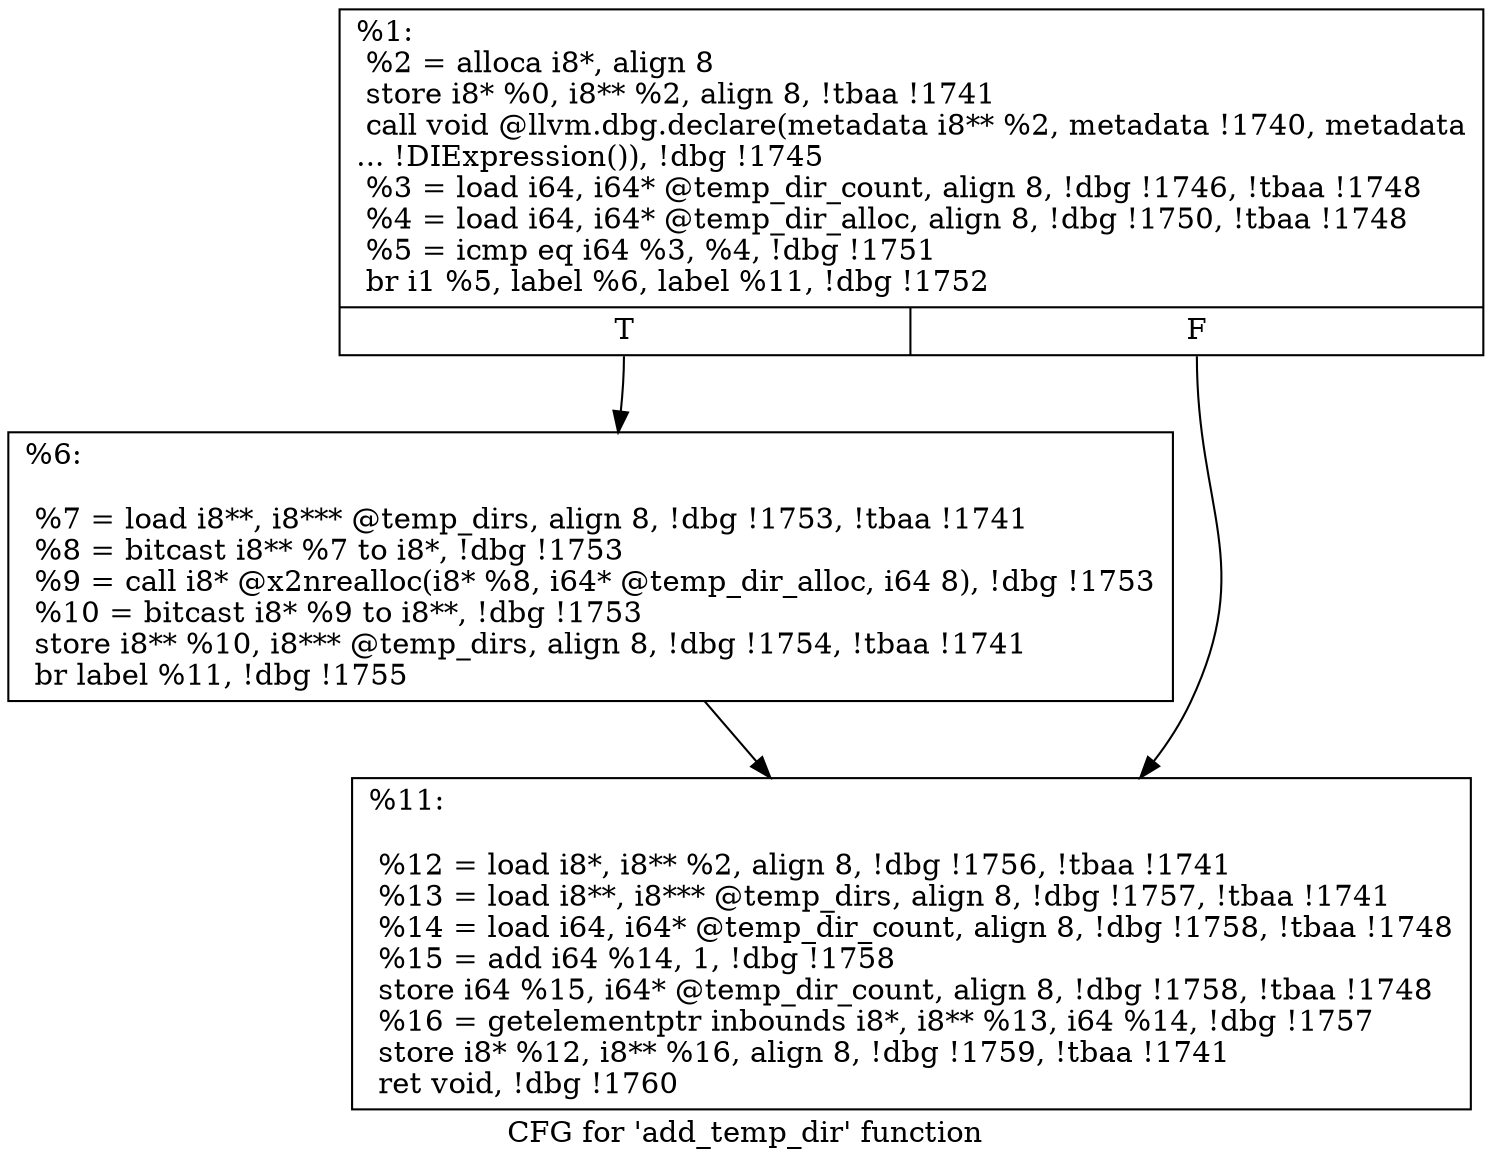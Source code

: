 digraph "CFG for 'add_temp_dir' function" {
	label="CFG for 'add_temp_dir' function";

	Node0x1e7d8d0 [shape=record,label="{%1:\l  %2 = alloca i8*, align 8\l  store i8* %0, i8** %2, align 8, !tbaa !1741\l  call void @llvm.dbg.declare(metadata i8** %2, metadata !1740, metadata\l... !DIExpression()), !dbg !1745\l  %3 = load i64, i64* @temp_dir_count, align 8, !dbg !1746, !tbaa !1748\l  %4 = load i64, i64* @temp_dir_alloc, align 8, !dbg !1750, !tbaa !1748\l  %5 = icmp eq i64 %3, %4, !dbg !1751\l  br i1 %5, label %6, label %11, !dbg !1752\l|{<s0>T|<s1>F}}"];
	Node0x1e7d8d0:s0 -> Node0x1e7d950;
	Node0x1e7d8d0:s1 -> Node0x1e7d9a0;
	Node0x1e7d950 [shape=record,label="{%6:\l\l  %7 = load i8**, i8*** @temp_dirs, align 8, !dbg !1753, !tbaa !1741\l  %8 = bitcast i8** %7 to i8*, !dbg !1753\l  %9 = call i8* @x2nrealloc(i8* %8, i64* @temp_dir_alloc, i64 8), !dbg !1753\l  %10 = bitcast i8* %9 to i8**, !dbg !1753\l  store i8** %10, i8*** @temp_dirs, align 8, !dbg !1754, !tbaa !1741\l  br label %11, !dbg !1755\l}"];
	Node0x1e7d950 -> Node0x1e7d9a0;
	Node0x1e7d9a0 [shape=record,label="{%11:\l\l  %12 = load i8*, i8** %2, align 8, !dbg !1756, !tbaa !1741\l  %13 = load i8**, i8*** @temp_dirs, align 8, !dbg !1757, !tbaa !1741\l  %14 = load i64, i64* @temp_dir_count, align 8, !dbg !1758, !tbaa !1748\l  %15 = add i64 %14, 1, !dbg !1758\l  store i64 %15, i64* @temp_dir_count, align 8, !dbg !1758, !tbaa !1748\l  %16 = getelementptr inbounds i8*, i8** %13, i64 %14, !dbg !1757\l  store i8* %12, i8** %16, align 8, !dbg !1759, !tbaa !1741\l  ret void, !dbg !1760\l}"];
}
